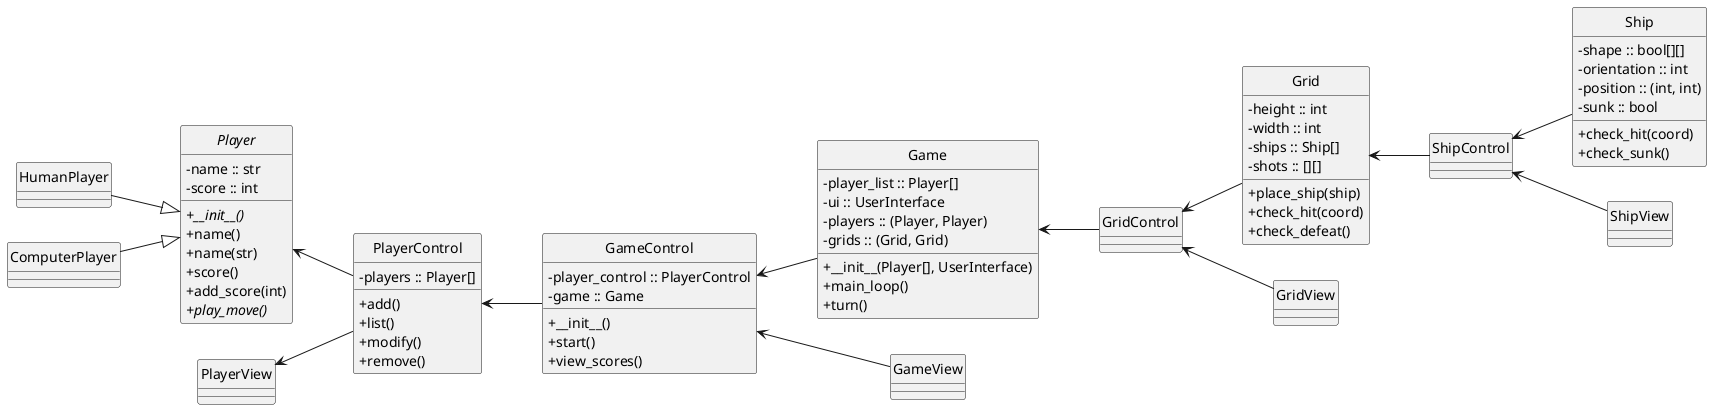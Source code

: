 @startuml battleship_class_diagram

skinparam classAttributeIconSize 0
left to right direction
hide circle

class GameControl {
    - player_control :: PlayerControl
    - game :: Game
    + __init__()
    + start()
    + view_scores()
}

class PlayerControl {
    - players :: Player[]
    + add()
    + list()
    + modify()
    + remove()
}


class Grid {
    - height :: int
    - width :: int
    - ships :: Ship[]
    - shots :: [][]
    + place_ship(ship)
    + check_hit(coord)
    + check_defeat()
}
class Game {
    - player_list :: Player[]
    - ui :: UserInterface
    - players :: (Player, Player) {field} 
    - grids :: (Grid, Grid) {field}
    + __init__(Player[], UserInterface)
    + main_loop()
    + turn()
}
abstract class Player {
    - name :: str
    - score :: int
    + __init__() {abstract}
    + name()
    + name(str)
    + score()
    + add_score(int)
    + play_move() {abstract}
}

class Ship {
    - shape :: bool[][]
    - orientation :: int
    - position :: (int, int) {field}
    - sunk :: bool
    + check_hit(coord)
    + check_sunk()
}

class HumanPlayer {}
class ComputerPlayer {}

PlayerControl <-- GameControl
Player <-- PlayerControl
PlayerView <-- PlayerControl

HumanPlayer --|> Player
ComputerPlayer --|> Player

GameControl <-- Game
GameControl <-- GameView
Game <-- GridControl
GridControl <-- Grid
GridControl <-- GridView
Grid <-- ShipControl
ShipControl <-- Ship
ShipControl <-- ShipView

@enduml